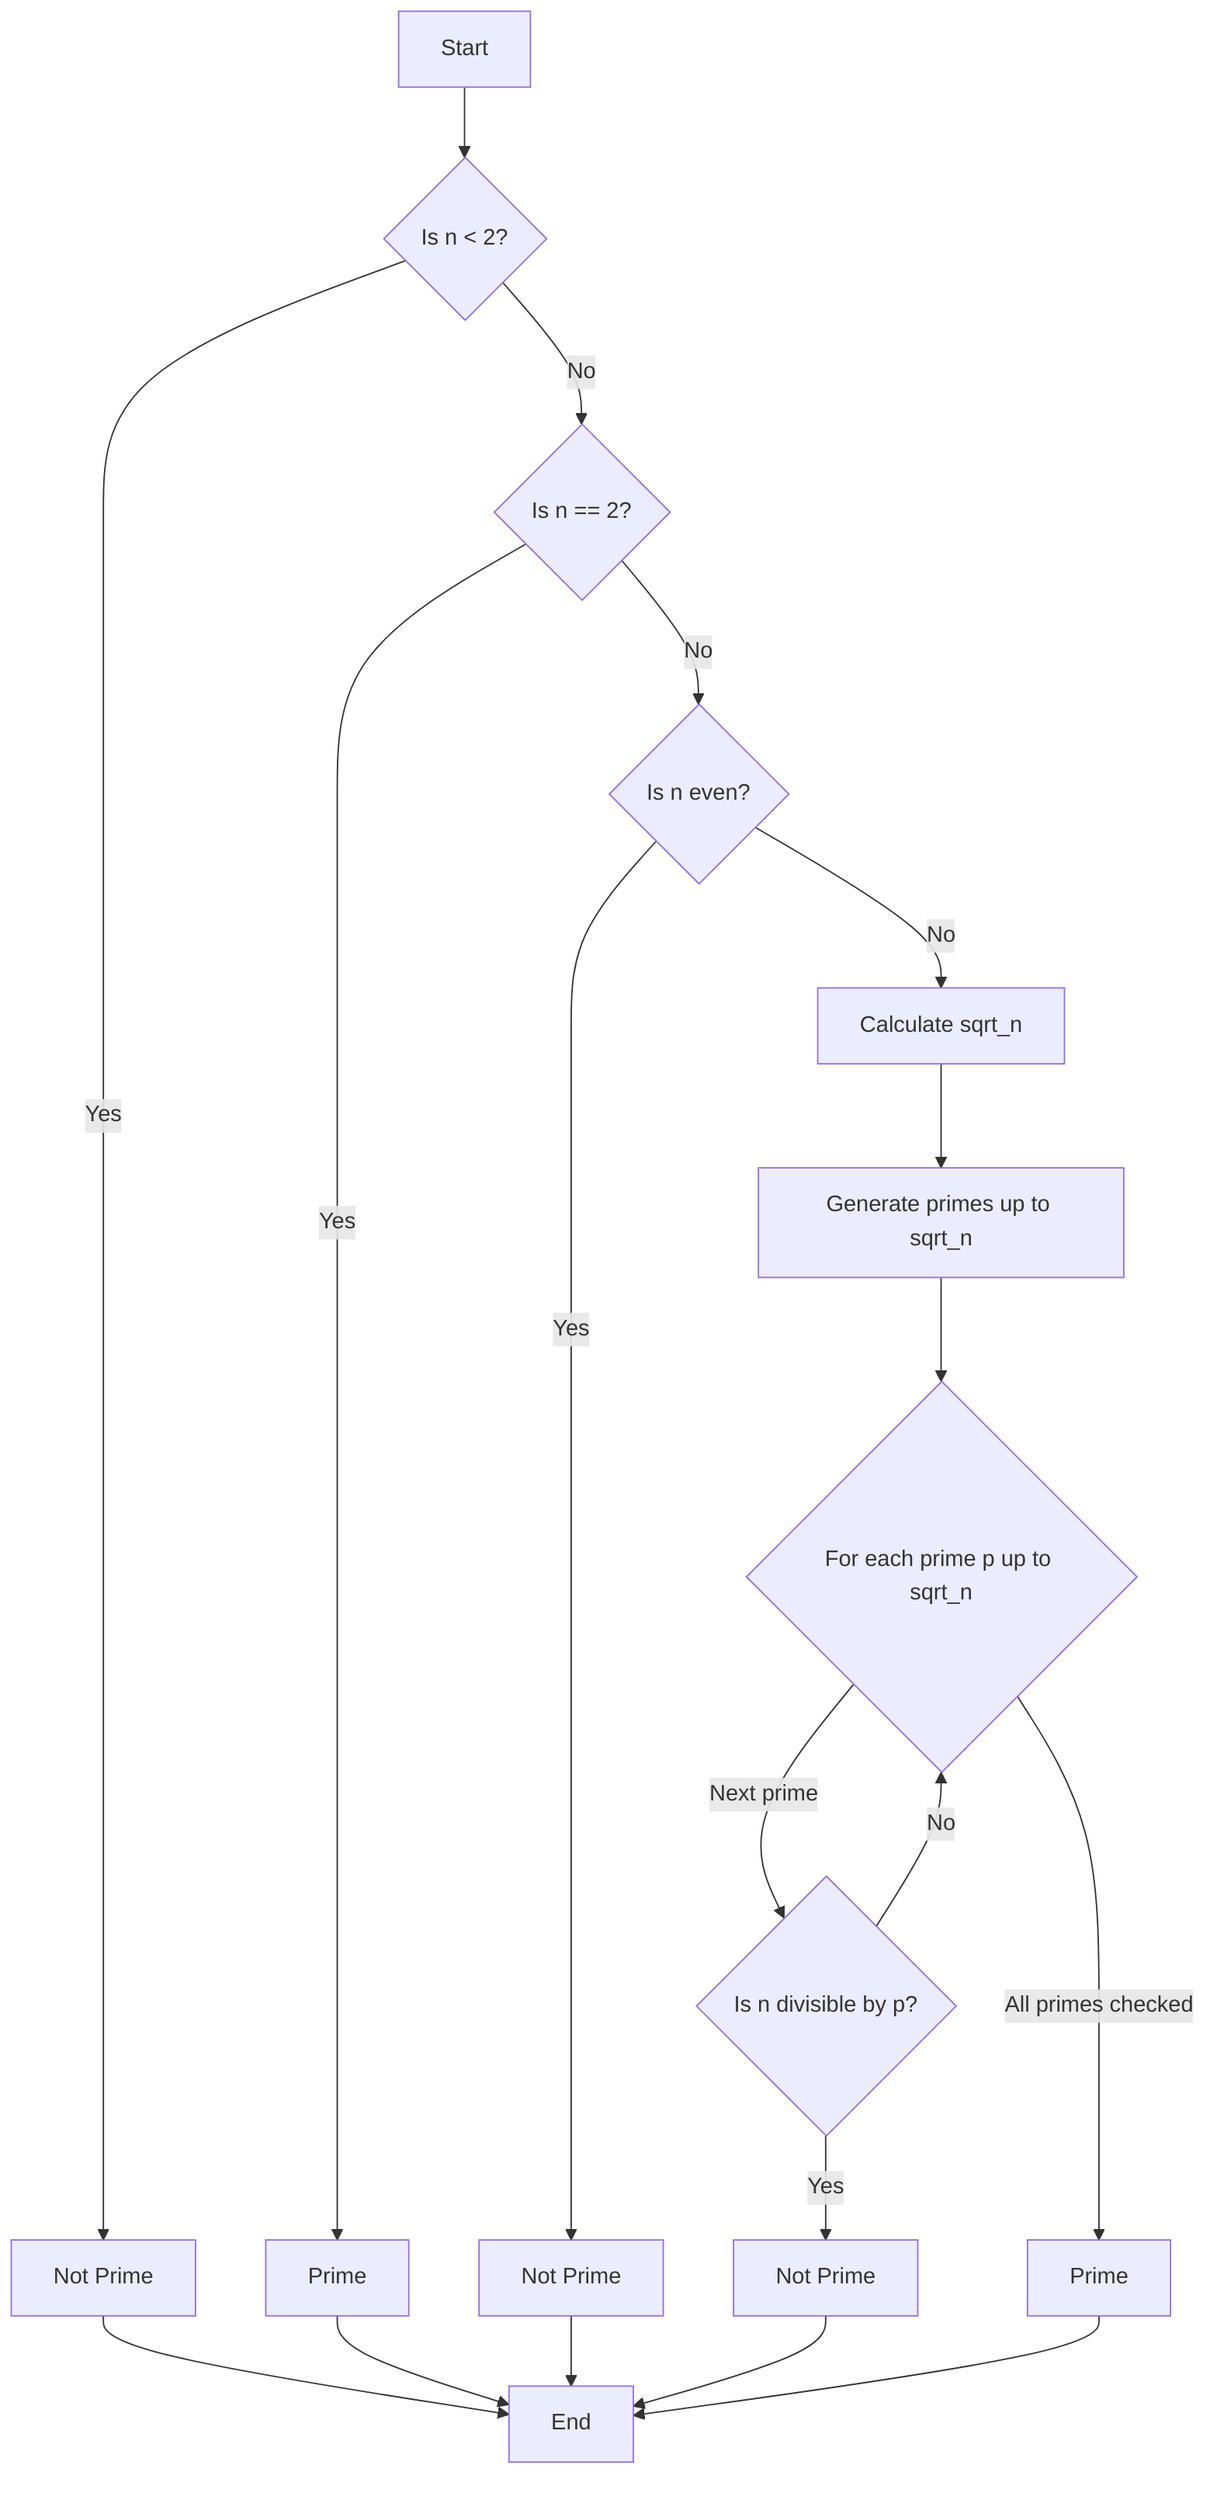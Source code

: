 graph TD
    A[Start] --> B{Is n < 2?}
    B -->|Yes| C[Not Prime]
    B -->|No| D{Is n == 2?}
    D -->|Yes| E[Prime]
    D -->|No| F{Is n even?}
    F -->|Yes| G[Not Prime]
    F -->|No| H[Calculate sqrt_n]
    H --> I[Generate primes up to sqrt_n]
    I --> J{For each prime p up to sqrt_n}
    J -->|Next prime| K{Is n divisible by p?}
    K -->|Yes| L[Not Prime]
    K -->|No| J
    J -->|All primes checked| M[Prime]
    C --> N[End]
    E --> N
    G --> N
    L --> N
    M --> N